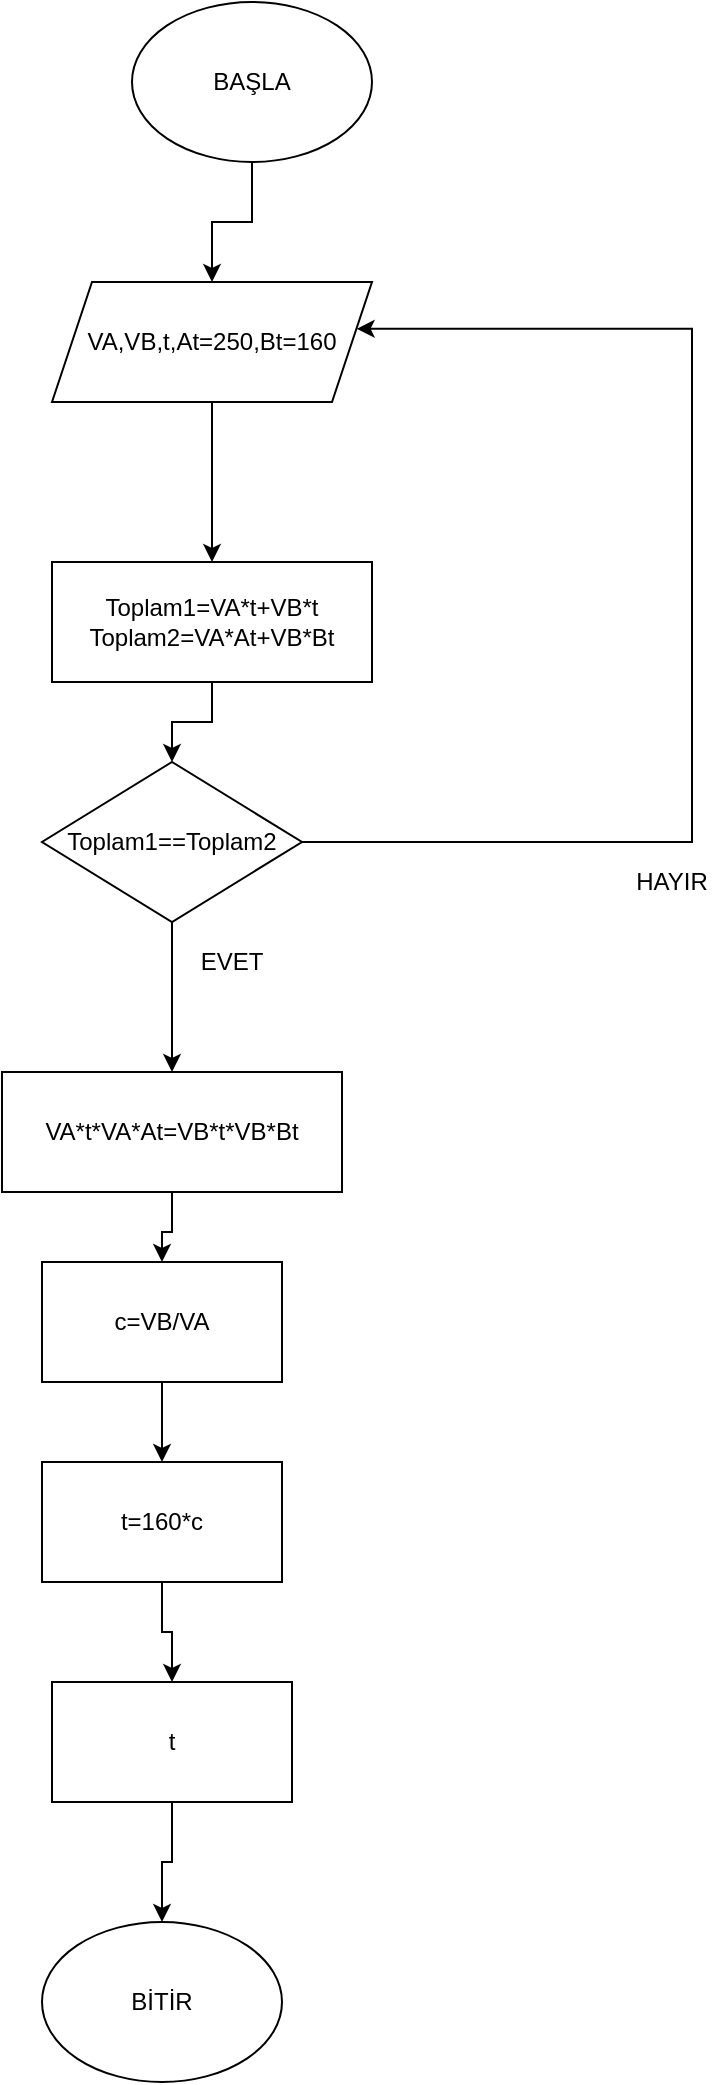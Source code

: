 <mxfile version="15.0.2" type="device"><diagram id="85pJtIaiUEmkn9SlRe3x" name="Page-1"><mxGraphModel dx="1038" dy="579" grid="1" gridSize="10" guides="1" tooltips="1" connect="1" arrows="1" fold="1" page="1" pageScale="1" pageWidth="827" pageHeight="1169" math="0" shadow="0"><root><mxCell id="Iq9kloMs6SDpajIibrlM-0"/><mxCell id="Iq9kloMs6SDpajIibrlM-1" parent="Iq9kloMs6SDpajIibrlM-0"/><mxCell id="NQFvxkAIPua2oLcI1Wfb-3" value="" style="edgeStyle=orthogonalEdgeStyle;rounded=0;orthogonalLoop=1;jettySize=auto;html=1;" edge="1" parent="Iq9kloMs6SDpajIibrlM-1" source="NQFvxkAIPua2oLcI1Wfb-0" target="NQFvxkAIPua2oLcI1Wfb-2"><mxGeometry relative="1" as="geometry"/></mxCell><mxCell id="NQFvxkAIPua2oLcI1Wfb-0" value="BAŞLA" style="ellipse;whiteSpace=wrap;html=1;" vertex="1" parent="Iq9kloMs6SDpajIibrlM-1"><mxGeometry x="320" y="50" width="120" height="80" as="geometry"/></mxCell><mxCell id="NQFvxkAIPua2oLcI1Wfb-7" value="" style="edgeStyle=orthogonalEdgeStyle;rounded=0;orthogonalLoop=1;jettySize=auto;html=1;" edge="1" parent="Iq9kloMs6SDpajIibrlM-1" source="NQFvxkAIPua2oLcI1Wfb-1" target="NQFvxkAIPua2oLcI1Wfb-5"><mxGeometry relative="1" as="geometry"/></mxCell><mxCell id="NQFvxkAIPua2oLcI1Wfb-1" value="Toplam1=VA*t+VB*t&lt;br&gt;Toplam2=VA*At+VB*Bt" style="rounded=0;whiteSpace=wrap;html=1;" vertex="1" parent="Iq9kloMs6SDpajIibrlM-1"><mxGeometry x="280" y="330" width="160" height="60" as="geometry"/></mxCell><mxCell id="NQFvxkAIPua2oLcI1Wfb-4" value="" style="edgeStyle=orthogonalEdgeStyle;rounded=0;orthogonalLoop=1;jettySize=auto;html=1;" edge="1" parent="Iq9kloMs6SDpajIibrlM-1" source="NQFvxkAIPua2oLcI1Wfb-2" target="NQFvxkAIPua2oLcI1Wfb-1"><mxGeometry relative="1" as="geometry"/></mxCell><mxCell id="NQFvxkAIPua2oLcI1Wfb-2" value="VA,VB,t,At=250,Bt=160" style="shape=parallelogram;perimeter=parallelogramPerimeter;whiteSpace=wrap;html=1;fixedSize=1;size=20;" vertex="1" parent="Iq9kloMs6SDpajIibrlM-1"><mxGeometry x="280" y="190" width="160" height="60" as="geometry"/></mxCell><mxCell id="NQFvxkAIPua2oLcI1Wfb-8" value="" style="edgeStyle=orthogonalEdgeStyle;rounded=0;orthogonalLoop=1;jettySize=auto;html=1;" edge="1" parent="Iq9kloMs6SDpajIibrlM-1" source="NQFvxkAIPua2oLcI1Wfb-5" target="NQFvxkAIPua2oLcI1Wfb-6"><mxGeometry relative="1" as="geometry"/></mxCell><mxCell id="NQFvxkAIPua2oLcI1Wfb-23" style="edgeStyle=orthogonalEdgeStyle;rounded=0;orthogonalLoop=1;jettySize=auto;html=1;entryX=0.952;entryY=0.39;entryDx=0;entryDy=0;entryPerimeter=0;" edge="1" parent="Iq9kloMs6SDpajIibrlM-1" source="NQFvxkAIPua2oLcI1Wfb-5" target="NQFvxkAIPua2oLcI1Wfb-2"><mxGeometry relative="1" as="geometry"><mxPoint x="510" y="200" as="targetPoint"/><Array as="points"><mxPoint x="600" y="470"/><mxPoint x="600" y="213"/></Array></mxGeometry></mxCell><mxCell id="NQFvxkAIPua2oLcI1Wfb-5" value="Toplam1==Toplam2" style="rhombus;whiteSpace=wrap;html=1;" vertex="1" parent="Iq9kloMs6SDpajIibrlM-1"><mxGeometry x="275" y="430" width="130" height="80" as="geometry"/></mxCell><mxCell id="NQFvxkAIPua2oLcI1Wfb-11" value="" style="edgeStyle=orthogonalEdgeStyle;rounded=0;orthogonalLoop=1;jettySize=auto;html=1;" edge="1" parent="Iq9kloMs6SDpajIibrlM-1" source="NQFvxkAIPua2oLcI1Wfb-6" target="NQFvxkAIPua2oLcI1Wfb-10"><mxGeometry relative="1" as="geometry"/></mxCell><mxCell id="NQFvxkAIPua2oLcI1Wfb-6" value="VA*t*VA*At=VB*t*VB*Bt" style="rounded=0;whiteSpace=wrap;html=1;" vertex="1" parent="Iq9kloMs6SDpajIibrlM-1"><mxGeometry x="255" y="585" width="170" height="60" as="geometry"/></mxCell><mxCell id="NQFvxkAIPua2oLcI1Wfb-9" value="EVET" style="text;html=1;strokeColor=none;fillColor=none;align=center;verticalAlign=middle;whiteSpace=wrap;rounded=0;" vertex="1" parent="Iq9kloMs6SDpajIibrlM-1"><mxGeometry x="350" y="520" width="40" height="20" as="geometry"/></mxCell><mxCell id="NQFvxkAIPua2oLcI1Wfb-13" value="" style="edgeStyle=orthogonalEdgeStyle;rounded=0;orthogonalLoop=1;jettySize=auto;html=1;" edge="1" parent="Iq9kloMs6SDpajIibrlM-1" source="NQFvxkAIPua2oLcI1Wfb-10" target="NQFvxkAIPua2oLcI1Wfb-12"><mxGeometry relative="1" as="geometry"/></mxCell><mxCell id="NQFvxkAIPua2oLcI1Wfb-10" value="c=VB/VA" style="rounded=0;whiteSpace=wrap;html=1;" vertex="1" parent="Iq9kloMs6SDpajIibrlM-1"><mxGeometry x="275" y="680" width="120" height="60" as="geometry"/></mxCell><mxCell id="NQFvxkAIPua2oLcI1Wfb-16" value="" style="edgeStyle=orthogonalEdgeStyle;rounded=0;orthogonalLoop=1;jettySize=auto;html=1;" edge="1" parent="Iq9kloMs6SDpajIibrlM-1" source="NQFvxkAIPua2oLcI1Wfb-12" target="NQFvxkAIPua2oLcI1Wfb-14"><mxGeometry relative="1" as="geometry"/></mxCell><mxCell id="NQFvxkAIPua2oLcI1Wfb-12" value="t=160*c" style="rounded=0;whiteSpace=wrap;html=1;" vertex="1" parent="Iq9kloMs6SDpajIibrlM-1"><mxGeometry x="275" y="780" width="120" height="60" as="geometry"/></mxCell><mxCell id="NQFvxkAIPua2oLcI1Wfb-17" value="" style="edgeStyle=orthogonalEdgeStyle;rounded=0;orthogonalLoop=1;jettySize=auto;html=1;" edge="1" parent="Iq9kloMs6SDpajIibrlM-1" source="NQFvxkAIPua2oLcI1Wfb-14" target="NQFvxkAIPua2oLcI1Wfb-15"><mxGeometry relative="1" as="geometry"/></mxCell><mxCell id="NQFvxkAIPua2oLcI1Wfb-14" value="t" style="rounded=0;whiteSpace=wrap;html=1;" vertex="1" parent="Iq9kloMs6SDpajIibrlM-1"><mxGeometry x="280" y="890" width="120" height="60" as="geometry"/></mxCell><mxCell id="NQFvxkAIPua2oLcI1Wfb-15" value="BİTİR" style="ellipse;whiteSpace=wrap;html=1;" vertex="1" parent="Iq9kloMs6SDpajIibrlM-1"><mxGeometry x="275" y="1010" width="120" height="80" as="geometry"/></mxCell><mxCell id="NQFvxkAIPua2oLcI1Wfb-24" value="HAYIR" style="text;html=1;strokeColor=none;fillColor=none;align=center;verticalAlign=middle;whiteSpace=wrap;rounded=0;" vertex="1" parent="Iq9kloMs6SDpajIibrlM-1"><mxGeometry x="570" y="480" width="40" height="20" as="geometry"/></mxCell></root></mxGraphModel></diagram></mxfile>